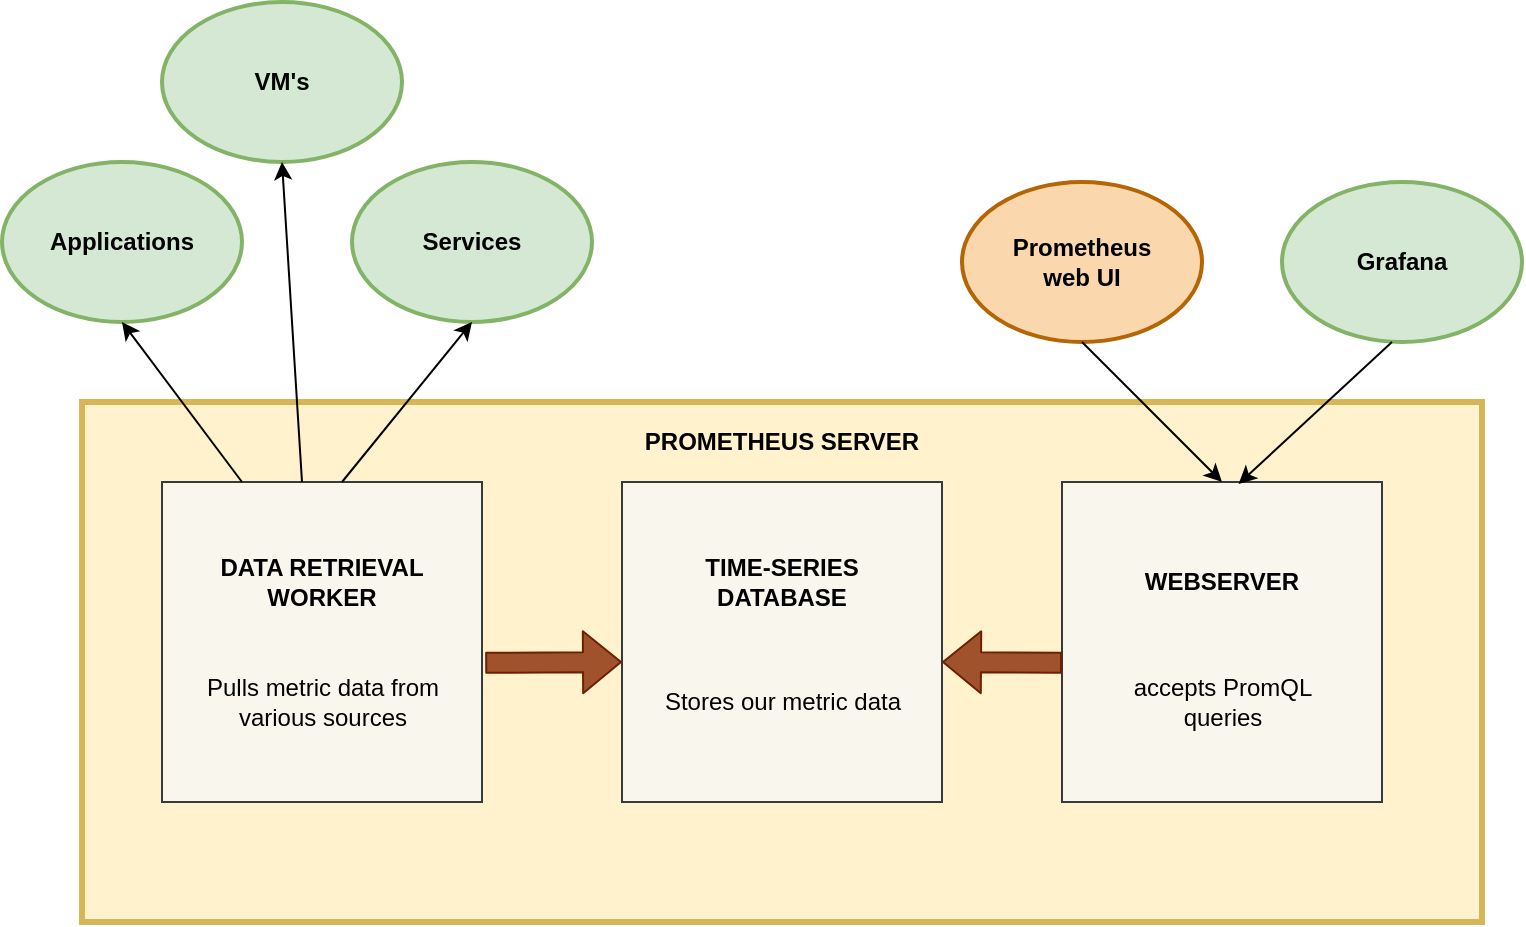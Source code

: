 <mxfile version="13.8.1" type="device"><diagram id="jyHWOgBnbMMWnbROcg_B" name="Page-1"><mxGraphModel dx="781" dy="1052" grid="1" gridSize="10" guides="1" tooltips="1" connect="1" arrows="1" fold="1" page="1" pageScale="1" pageWidth="827" pageHeight="1169" math="0" shadow="0"><root><mxCell id="0"/><mxCell id="1" parent="0"/><mxCell id="kR9VLgGyaULA7ufFBPAG-1" value="" style="rounded=0;whiteSpace=wrap;html=1;fillColor=#fff2cc;strokeColor=#d6b656;strokeWidth=3;" vertex="1" parent="1"><mxGeometry x="60" y="350" width="700" height="260" as="geometry"/></mxCell><mxCell id="kR9VLgGyaULA7ufFBPAG-2" value="" style="ellipse;whiteSpace=wrap;html=1;fillColor=#d5e8d4;strokeColor=#82b366;strokeWidth=2;" vertex="1" parent="1"><mxGeometry x="20" y="230" width="120" height="80" as="geometry"/></mxCell><mxCell id="kR9VLgGyaULA7ufFBPAG-3" value="" style="ellipse;whiteSpace=wrap;html=1;fillColor=#d5e8d4;strokeColor=#82b366;strokeWidth=2;" vertex="1" parent="1"><mxGeometry x="100" y="150" width="120" height="80" as="geometry"/></mxCell><mxCell id="kR9VLgGyaULA7ufFBPAG-4" value="" style="ellipse;whiteSpace=wrap;html=1;fillColor=#d5e8d4;strokeColor=#82b366;strokeWidth=2;" vertex="1" parent="1"><mxGeometry x="195" y="230" width="120" height="80" as="geometry"/></mxCell><mxCell id="kR9VLgGyaULA7ufFBPAG-5" value="&lt;b&gt;Applications&lt;/b&gt;" style="text;html=1;strokeColor=none;fillColor=none;align=center;verticalAlign=middle;whiteSpace=wrap;rounded=0;" vertex="1" parent="1"><mxGeometry x="35" y="260" width="90" height="20" as="geometry"/></mxCell><mxCell id="kR9VLgGyaULA7ufFBPAG-6" value="&lt;b&gt;Services&lt;/b&gt;" style="text;html=1;strokeColor=none;fillColor=none;align=center;verticalAlign=middle;whiteSpace=wrap;rounded=0;" vertex="1" parent="1"><mxGeometry x="210" y="260" width="90" height="20" as="geometry"/></mxCell><mxCell id="kR9VLgGyaULA7ufFBPAG-7" value="&lt;b&gt;VM's&lt;/b&gt;" style="text;html=1;strokeColor=none;fillColor=none;align=center;verticalAlign=middle;whiteSpace=wrap;rounded=0;" vertex="1" parent="1"><mxGeometry x="115" y="180" width="90" height="20" as="geometry"/></mxCell><mxCell id="kR9VLgGyaULA7ufFBPAG-8" value="" style="whiteSpace=wrap;html=1;aspect=fixed;fillColor=#f9f7ed;strokeColor=#36393d;" vertex="1" parent="1"><mxGeometry x="100" y="390" width="160" height="160" as="geometry"/></mxCell><mxCell id="kR9VLgGyaULA7ufFBPAG-9" value="" style="whiteSpace=wrap;html=1;aspect=fixed;fillColor=#f9f7ed;strokeColor=#36393d;" vertex="1" parent="1"><mxGeometry x="330" y="390" width="160" height="160" as="geometry"/></mxCell><mxCell id="kR9VLgGyaULA7ufFBPAG-10" value="" style="whiteSpace=wrap;html=1;aspect=fixed;fillColor=#f9f7ed;strokeColor=#36393d;" vertex="1" parent="1"><mxGeometry x="550" y="390" width="160" height="160" as="geometry"/></mxCell><mxCell id="kR9VLgGyaULA7ufFBPAG-11" value="&lt;b&gt;DATA RETRIEVAL WORKER&lt;/b&gt;" style="text;html=1;strokeColor=none;fillColor=none;align=center;verticalAlign=middle;whiteSpace=wrap;rounded=0;" vertex="1" parent="1"><mxGeometry x="120" y="410" width="120" height="60" as="geometry"/></mxCell><mxCell id="kR9VLgGyaULA7ufFBPAG-13" value="&lt;b&gt;TIME-SERIES DATABASE&lt;/b&gt;" style="text;html=1;strokeColor=none;fillColor=none;align=center;verticalAlign=middle;whiteSpace=wrap;rounded=0;" vertex="1" parent="1"><mxGeometry x="350" y="410" width="120" height="60" as="geometry"/></mxCell><mxCell id="kR9VLgGyaULA7ufFBPAG-14" value="&lt;b&gt;WEBSERVER&lt;/b&gt;" style="text;html=1;strokeColor=none;fillColor=none;align=center;verticalAlign=middle;whiteSpace=wrap;rounded=0;" vertex="1" parent="1"><mxGeometry x="570" y="410" width="120" height="60" as="geometry"/></mxCell><mxCell id="kR9VLgGyaULA7ufFBPAG-19" value="" style="endArrow=classic;html=1;entryX=0.5;entryY=1;entryDx=0;entryDy=0;" edge="1" parent="1" target="kR9VLgGyaULA7ufFBPAG-4"><mxGeometry width="50" height="50" relative="1" as="geometry"><mxPoint x="190" y="390" as="sourcePoint"/><mxPoint x="240" y="340" as="targetPoint"/></mxGeometry></mxCell><mxCell id="kR9VLgGyaULA7ufFBPAG-20" value="" style="endArrow=classic;html=1;entryX=0.5;entryY=1;entryDx=0;entryDy=0;" edge="1" parent="1" target="kR9VLgGyaULA7ufFBPAG-3"><mxGeometry width="50" height="50" relative="1" as="geometry"><mxPoint x="170" y="390" as="sourcePoint"/><mxPoint x="220" y="340" as="targetPoint"/></mxGeometry></mxCell><mxCell id="kR9VLgGyaULA7ufFBPAG-21" value="" style="endArrow=classic;html=1;entryX=0.5;entryY=1;entryDx=0;entryDy=0;" edge="1" parent="1" target="kR9VLgGyaULA7ufFBPAG-2"><mxGeometry width="50" height="50" relative="1" as="geometry"><mxPoint x="140" y="390" as="sourcePoint"/><mxPoint x="190" y="340" as="targetPoint"/></mxGeometry></mxCell><mxCell id="kR9VLgGyaULA7ufFBPAG-23" value="Pulls metric data from various sources" style="text;html=1;strokeColor=none;fillColor=none;align=center;verticalAlign=middle;whiteSpace=wrap;rounded=0;" vertex="1" parent="1"><mxGeometry x="117.5" y="480" width="125" height="40" as="geometry"/></mxCell><mxCell id="kR9VLgGyaULA7ufFBPAG-24" value="Stores our metric data" style="text;html=1;strokeColor=none;fillColor=none;align=center;verticalAlign=middle;whiteSpace=wrap;rounded=0;" vertex="1" parent="1"><mxGeometry x="347.5" y="480" width="125" height="40" as="geometry"/></mxCell><mxCell id="kR9VLgGyaULA7ufFBPAG-25" value="accepts PromQL queries" style="text;html=1;strokeColor=none;fillColor=none;align=center;verticalAlign=middle;whiteSpace=wrap;rounded=0;" vertex="1" parent="1"><mxGeometry x="567.5" y="480" width="125" height="40" as="geometry"/></mxCell><mxCell id="kR9VLgGyaULA7ufFBPAG-26" value="&lt;b&gt;PROMETHEUS SERVER&lt;/b&gt;" style="text;html=1;strokeColor=none;fillColor=none;align=center;verticalAlign=middle;whiteSpace=wrap;rounded=0;" vertex="1" parent="1"><mxGeometry x="295" y="360" width="230" height="20" as="geometry"/></mxCell><mxCell id="kR9VLgGyaULA7ufFBPAG-27" value="" style="shape=flexArrow;endArrow=classic;html=1;exitX=1.01;exitY=0.565;exitDx=0;exitDy=0;exitPerimeter=0;fillColor=#a0522d;strokeColor=#6D1F00;" edge="1" parent="1" source="kR9VLgGyaULA7ufFBPAG-8"><mxGeometry width="50" height="50" relative="1" as="geometry"><mxPoint x="270" y="480" as="sourcePoint"/><mxPoint x="330" y="480" as="targetPoint"/></mxGeometry></mxCell><mxCell id="kR9VLgGyaULA7ufFBPAG-28" value="" style="shape=flexArrow;endArrow=classic;html=1;exitX=1.01;exitY=0.565;exitDx=0;exitDy=0;exitPerimeter=0;fillColor=#a0522d;strokeColor=#6D1F00;" edge="1" parent="1"><mxGeometry width="50" height="50" relative="1" as="geometry"><mxPoint x="550.0" y="480.4" as="sourcePoint"/><mxPoint x="490" y="480" as="targetPoint"/></mxGeometry></mxCell><mxCell id="kR9VLgGyaULA7ufFBPAG-29" value="" style="ellipse;whiteSpace=wrap;html=1;fillColor=#fad7ac;strokeColor=#b46504;strokeWidth=2;" vertex="1" parent="1"><mxGeometry x="500" y="240" width="120" height="80" as="geometry"/></mxCell><mxCell id="kR9VLgGyaULA7ufFBPAG-30" value="&lt;b&gt;Prometheus web UI&lt;/b&gt;" style="text;html=1;strokeColor=none;fillColor=none;align=center;verticalAlign=middle;whiteSpace=wrap;rounded=0;" vertex="1" parent="1"><mxGeometry x="515" y="270" width="90" height="20" as="geometry"/></mxCell><mxCell id="kR9VLgGyaULA7ufFBPAG-31" value="" style="ellipse;whiteSpace=wrap;html=1;fillColor=#d5e8d4;strokeColor=#82b366;strokeWidth=2;" vertex="1" parent="1"><mxGeometry x="660" y="240" width="120" height="80" as="geometry"/></mxCell><mxCell id="kR9VLgGyaULA7ufFBPAG-32" value="&lt;b&gt;Grafana&lt;/b&gt;" style="text;html=1;strokeColor=none;fillColor=none;align=center;verticalAlign=middle;whiteSpace=wrap;rounded=0;" vertex="1" parent="1"><mxGeometry x="675" y="270" width="90" height="20" as="geometry"/></mxCell><mxCell id="kR9VLgGyaULA7ufFBPAG-33" value="" style="endArrow=classic;html=1;fillColor=#ffffff;entryX=0.5;entryY=0;entryDx=0;entryDy=0;" edge="1" parent="1" target="kR9VLgGyaULA7ufFBPAG-10"><mxGeometry width="50" height="50" relative="1" as="geometry"><mxPoint x="560" y="320" as="sourcePoint"/><mxPoint x="610" y="270" as="targetPoint"/></mxGeometry></mxCell><mxCell id="kR9VLgGyaULA7ufFBPAG-34" value="" style="endArrow=classic;html=1;fillColor=#ffffff;entryX=0.552;entryY=0.006;entryDx=0;entryDy=0;entryPerimeter=0;" edge="1" parent="1" target="kR9VLgGyaULA7ufFBPAG-10"><mxGeometry width="50" height="50" relative="1" as="geometry"><mxPoint x="715" y="320" as="sourcePoint"/><mxPoint x="765" y="270" as="targetPoint"/></mxGeometry></mxCell></root></mxGraphModel></diagram></mxfile>